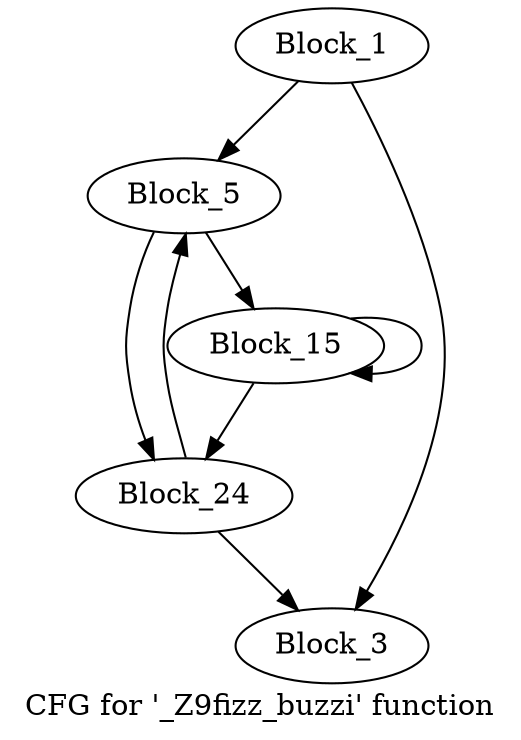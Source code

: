 digraph "CFG for '_Z9fizz_buzzi' function" {
	label="CFG for '_Z9fizz_buzzi' function";

	block_1 [label="Block_1"];
	block_1:s0 -> block_5;
	block_1:s1 -> block_3;
	block_3 [label="Block_3"];
	block_5 [label="Block_5"];
	block_5:s0 -> block_24;
	block_5:s1 -> block_15;
	block_15 [label="Block_15"];
	block_15:s0 -> block_24;
	block_15:s1 -> block_15;
	block_24 [label="Block_24"];
	block_24:s0 -> block_3;
	block_24:s1 -> block_5;
}
